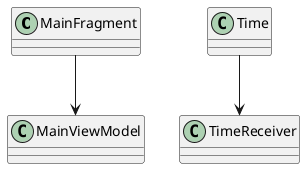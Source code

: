 @startuml

class MainFragment
class MainViewModel
MainFragment --> MainViewModel

class Time
class TimeReceiver

Time --> TimeReceiver

@enduml